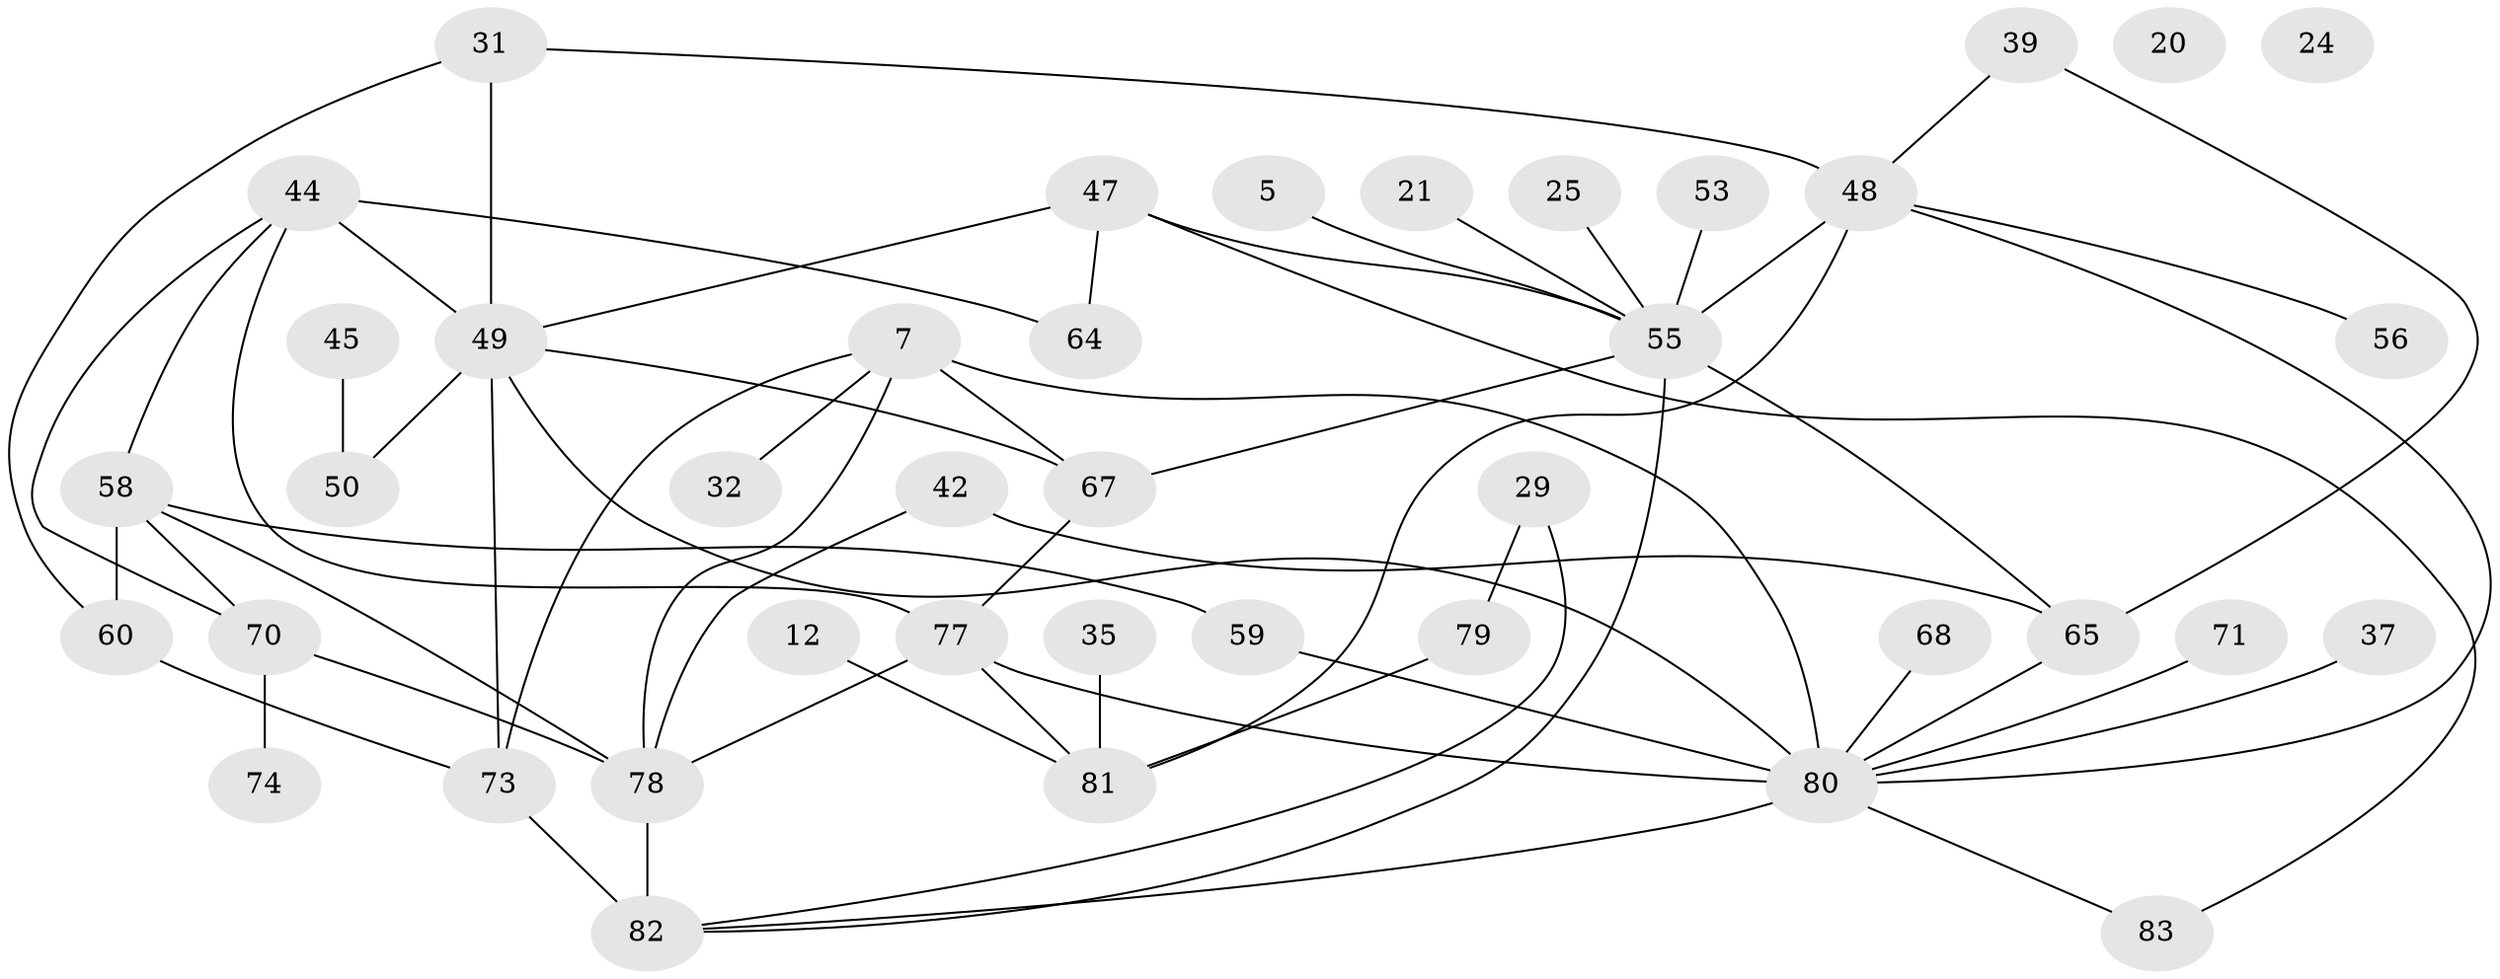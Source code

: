 // original degree distribution, {1: 0.24096385542168675, 2: 0.1927710843373494, 3: 0.24096385542168675, 4: 0.1686746987951807, 8: 0.024096385542168676, 5: 0.060240963855421686, 0: 0.024096385542168676, 6: 0.03614457831325301, 7: 0.012048192771084338}
// Generated by graph-tools (version 1.1) at 2025/39/03/09/25 04:39:41]
// undirected, 41 vertices, 62 edges
graph export_dot {
graph [start="1"]
  node [color=gray90,style=filled];
  5;
  7;
  12;
  20;
  21;
  24;
  25;
  29;
  31 [super="+27"];
  32;
  35;
  37;
  39;
  42;
  44;
  45;
  47 [super="+13"];
  48 [super="+4"];
  49 [super="+15"];
  50;
  53;
  55 [super="+36+30"];
  56;
  58 [super="+17"];
  59 [super="+54"];
  60 [super="+43"];
  64;
  65 [super="+11"];
  67 [super="+63+66"];
  68;
  70 [super="+10"];
  71;
  73 [super="+16+72+33"];
  74;
  77 [super="+57"];
  78 [super="+38+52"];
  79 [super="+1+26"];
  80 [super="+2+23+19+62"];
  81 [super="+8+76+41"];
  82 [super="+14+75"];
  83;
  5 -- 55;
  7 -- 32;
  7 -- 67;
  7 -- 78 [weight=2];
  7 -- 80 [weight=3];
  7 -- 73;
  12 -- 81;
  21 -- 55;
  25 -- 55;
  29 -- 79;
  29 -- 82;
  31 -- 48;
  31 -- 49;
  31 -- 60;
  35 -- 81;
  37 -- 80;
  39 -- 65;
  39 -- 48;
  42 -- 65;
  42 -- 78;
  44 -- 49 [weight=2];
  44 -- 64;
  44 -- 70;
  44 -- 58;
  44 -- 77;
  45 -- 50;
  47 -- 64;
  47 -- 83;
  47 -- 49;
  47 -- 55;
  48 -- 56;
  48 -- 80;
  48 -- 55 [weight=3];
  48 -- 81;
  49 -- 50;
  49 -- 80;
  49 -- 73;
  49 -- 67;
  53 -- 55;
  55 -- 65;
  55 -- 67;
  55 -- 82;
  58 -- 60 [weight=2];
  58 -- 78;
  58 -- 59;
  58 -- 70;
  59 -- 80 [weight=2];
  60 -- 73 [weight=2];
  65 -- 80 [weight=2];
  67 -- 77;
  68 -- 80;
  70 -- 74;
  70 -- 78;
  71 -- 80;
  73 -- 82 [weight=3];
  77 -- 81;
  77 -- 78 [weight=2];
  77 -- 80;
  78 -- 82;
  79 -- 81;
  80 -- 83;
  80 -- 82;
}
